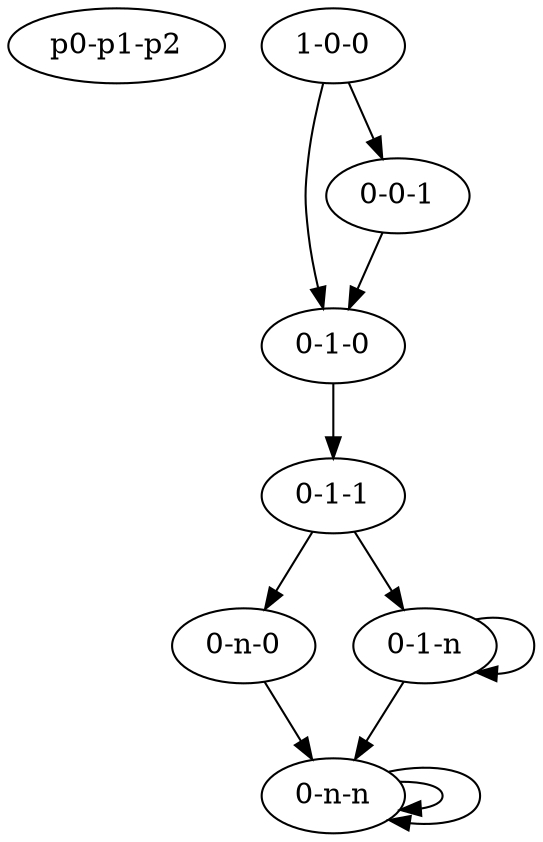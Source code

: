 
    digraph {
        "p0-p1-p2"
         "0-n-0" -> "0-n-n"
		 "1-0-0" -> "0-1-0";
 "1-0-0" -> "0-0-1"
		 "0-1-1" -> "0-1-n";
 "0-1-1" -> "0-n-0"
		 "0-1-n" -> "0-1-n";
 "0-1-n" -> "0-n-n"
		 "0-0-1" -> "0-1-0"
		 "0-1-0" -> "0-1-1"
		 "0-n-n" -> "0-n-n";
 "0-n-n" -> "0-n-n"
    }
